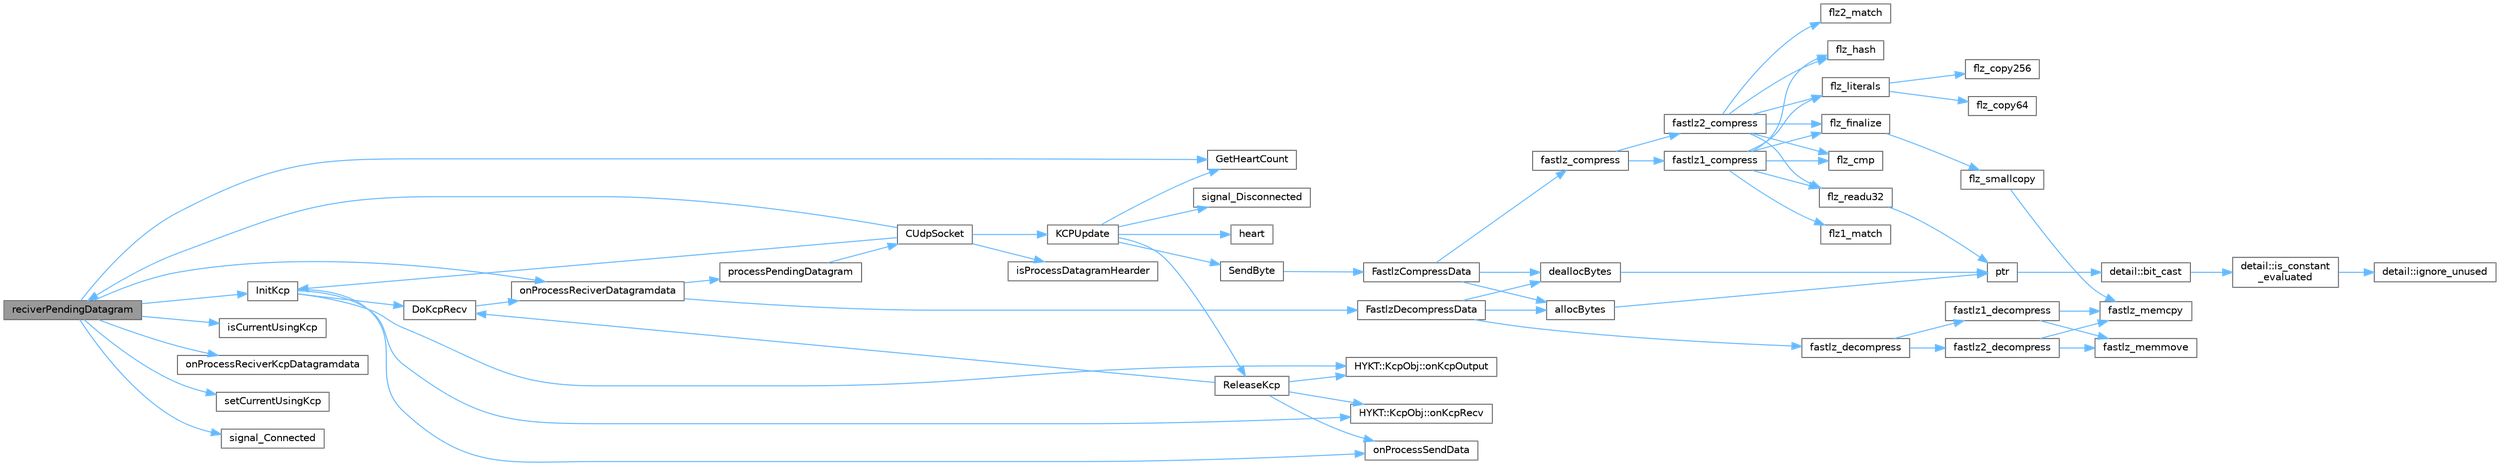 digraph "reciverPendingDatagram"
{
 // LATEX_PDF_SIZE
  bgcolor="transparent";
  edge [fontname=Helvetica,fontsize=10,labelfontname=Helvetica,labelfontsize=10];
  node [fontname=Helvetica,fontsize=10,shape=box,height=0.2,width=0.4];
  rankdir="LR";
  Node1 [id="Node000001",label="reciverPendingDatagram",height=0.2,width=0.4,color="gray40", fillcolor="grey60", style="filled", fontcolor="black",tooltip=" "];
  Node1 -> Node2 [id="edge1_Node000001_Node000002",color="steelblue1",style="solid",tooltip=" "];
  Node2 [id="Node000002",label="GetHeartCount",height=0.2,width=0.4,color="grey40", fillcolor="white", style="filled",URL="$class_c_udp_socket.html#a2c4327ba0c99cf506f89461cdf06737f",tooltip="得到当前心跳计数"];
  Node1 -> Node3 [id="edge2_Node000001_Node000003",color="steelblue1",style="solid",tooltip=" "];
  Node3 [id="Node000003",label="InitKcp",height=0.2,width=0.4,color="grey40", fillcolor="white", style="filled",URL="$class_c_udp_socket.html#a893c83c649c1595b0027d14a705ef992",tooltip="初始Kcp"];
  Node3 -> Node4 [id="edge3_Node000003_Node000004",color="steelblue1",style="solid",tooltip=" "];
  Node4 [id="Node000004",label="DoKcpRecv",height=0.2,width=0.4,color="grey40", fillcolor="white", style="filled",URL="$class_c_udp_socket.html#a235c0d71fb7596cf053147501ee3b865",tooltip="kcp转换后消息处理"];
  Node4 -> Node5 [id="edge4_Node000004_Node000005",color="steelblue1",style="solid",tooltip=" "];
  Node5 [id="Node000005",label="onProcessReciverDatagramdata",height=0.2,width=0.4,color="grey40", fillcolor="white", style="filled",URL="$class_c_udp_socket.html#a0d607b7e6a1c94cc87f8e8a4acc50a33",tooltip="处理接收到的报文"];
  Node5 -> Node6 [id="edge5_Node000005_Node000006",color="steelblue1",style="solid",tooltip=" "];
  Node6 [id="Node000006",label="FastlzDecompressData",height=0.2,width=0.4,color="grey40", fillcolor="white", style="filled",URL="$common_8cpp.html#a4a392b934d85ed54106c471cad69665d",tooltip="fastlz 解压数据。"];
  Node6 -> Node7 [id="edge6_Node000006_Node000007",color="steelblue1",style="solid",tooltip=" "];
  Node7 [id="Node000007",label="allocBytes",height=0.2,width=0.4,color="grey40", fillcolor="white", style="filled",URL="$_ned_allocator_impl_8cpp.html#af15278d7a4bba22072363abe7b04fb1e",tooltip="分配指定大小的内存"];
  Node7 -> Node8 [id="edge7_Node000007_Node000008",color="steelblue1",style="solid",tooltip=" "];
  Node8 [id="Node000008",label="ptr",height=0.2,width=0.4,color="grey40", fillcolor="white", style="filled",URL="$format_8h.html#adb6e274f8eb0b74b2865215e1b49c535",tooltip="Converts p to const void* for pointer formatting."];
  Node8 -> Node9 [id="edge8_Node000008_Node000009",color="steelblue1",style="solid",tooltip=" "];
  Node9 [id="Node000009",label="detail::bit_cast",height=0.2,width=0.4,color="grey40", fillcolor="white", style="filled",URL="$namespacedetail.html#a68cc0da968a823f01db50bc3958c996a",tooltip=" "];
  Node9 -> Node10 [id="edge9_Node000009_Node000010",color="steelblue1",style="solid",tooltip=" "];
  Node10 [id="Node000010",label="detail::is_constant\l_evaluated",height=0.2,width=0.4,color="grey40", fillcolor="white", style="filled",URL="$namespacedetail.html#aa88c553e0935b1aa6f21ac8045cf2335",tooltip=" "];
  Node10 -> Node11 [id="edge10_Node000010_Node000011",color="steelblue1",style="solid",tooltip=" "];
  Node11 [id="Node000011",label="detail::ignore_unused",height=0.2,width=0.4,color="grey40", fillcolor="white", style="filled",URL="$namespacedetail.html#a039aa82d5bc3557c97ae98da6aec04ce",tooltip=" "];
  Node6 -> Node12 [id="edge11_Node000006_Node000012",color="steelblue1",style="solid",tooltip=" "];
  Node12 [id="Node000012",label="deallocBytes",height=0.2,width=0.4,color="grey40", fillcolor="white", style="filled",URL="$_ned_allocator_impl_8cpp.html#a394ed5305e19853a8aa9203cdea51dd7",tooltip="释放内存"];
  Node12 -> Node8 [id="edge12_Node000012_Node000008",color="steelblue1",style="solid",tooltip=" "];
  Node6 -> Node13 [id="edge13_Node000006_Node000013",color="steelblue1",style="solid",tooltip=" "];
  Node13 [id="Node000013",label="fastlz_decompress",height=0.2,width=0.4,color="grey40", fillcolor="white", style="filled",URL="$fastlz_8c.html#a6cce72f3099f53d0cc244162180166b3",tooltip="通用解压缩函数"];
  Node13 -> Node14 [id="edge14_Node000013_Node000014",color="steelblue1",style="solid",tooltip=" "];
  Node14 [id="Node000014",label="fastlz1_decompress",height=0.2,width=0.4,color="grey40", fillcolor="white", style="filled",URL="$fastlz_8c.html#a5ae23e2c48377d079b775e6987518099",tooltip="级别 1 解压缩实现"];
  Node14 -> Node15 [id="edge15_Node000014_Node000015",color="steelblue1",style="solid",tooltip=" "];
  Node15 [id="Node000015",label="fastlz_memcpy",height=0.2,width=0.4,color="grey40", fillcolor="white", style="filled",URL="$fastlz_8c.html#a95d18238c9acb9ac4e0748cb7a14527f",tooltip="内存复制函数"];
  Node14 -> Node16 [id="edge16_Node000014_Node000016",color="steelblue1",style="solid",tooltip=" "];
  Node16 [id="Node000016",label="fastlz_memmove",height=0.2,width=0.4,color="grey40", fillcolor="white", style="filled",URL="$fastlz_8c.html#a5e118747cf5e94edea9db2538d4d2fb6",tooltip="自定义内存移动函数"];
  Node13 -> Node17 [id="edge17_Node000013_Node000017",color="steelblue1",style="solid",tooltip=" "];
  Node17 [id="Node000017",label="fastlz2_decompress",height=0.2,width=0.4,color="grey40", fillcolor="white", style="filled",URL="$fastlz_8c.html#a966be4548712ef5cac9708929f199976",tooltip="级别 2 解压缩实现"];
  Node17 -> Node15 [id="edge18_Node000017_Node000015",color="steelblue1",style="solid",tooltip=" "];
  Node17 -> Node16 [id="edge19_Node000017_Node000016",color="steelblue1",style="solid",tooltip=" "];
  Node5 -> Node18 [id="edge20_Node000005_Node000018",color="steelblue1",style="solid",tooltip=" "];
  Node18 [id="Node000018",label="processPendingDatagram",height=0.2,width=0.4,color="grey40", fillcolor="white", style="filled",URL="$class_c_udp_socket.html#a643a52e771c46331915a2a817f8daefe",tooltip="处理接收到的消息"];
  Node18 -> Node19 [id="edge21_Node000018_Node000019",color="steelblue1",style="solid",tooltip=" "];
  Node19 [id="Node000019",label="CUdpSocket",height=0.2,width=0.4,color="grey40", fillcolor="white", style="filled",URL="$class_c_udp_socket.html#a10b374e4c9a9fc55d3193dec04ecb77a",tooltip="CUdpSocket::CUdpSocket"];
  Node19 -> Node3 [id="edge22_Node000019_Node000003",color="steelblue1",style="solid",tooltip=" "];
  Node19 -> Node20 [id="edge23_Node000019_Node000020",color="steelblue1",style="solid",tooltip=" "];
  Node20 [id="Node000020",label="isProcessDatagramHearder",height=0.2,width=0.4,color="grey40", fillcolor="white", style="filled",URL="$class_c_udp_socket.html#ac52372bf42443a554ca3ef371f817743",tooltip="得到一个信息是否处理完成"];
  Node19 -> Node21 [id="edge24_Node000019_Node000021",color="steelblue1",style="solid",tooltip=" "];
  Node21 [id="Node000021",label="KCPUpdate",height=0.2,width=0.4,color="grey40", fillcolor="white", style="filled",URL="$class_c_udp_socket.html#a13640ae10c35f12a456274c76e452fe9",tooltip=" "];
  Node21 -> Node2 [id="edge25_Node000021_Node000002",color="steelblue1",style="solid",tooltip=" "];
  Node21 -> Node22 [id="edge26_Node000021_Node000022",color="steelblue1",style="solid",tooltip=" "];
  Node22 [id="Node000022",label="heart",height=0.2,width=0.4,color="grey40", fillcolor="white", style="filled",URL="$class_c_udp_socket.html#a6145ba82911306580ae61d2b8044c512",tooltip="心跳计数"];
  Node21 -> Node23 [id="edge27_Node000021_Node000023",color="steelblue1",style="solid",tooltip=" "];
  Node23 [id="Node000023",label="ReleaseKcp",height=0.2,width=0.4,color="grey40", fillcolor="white", style="filled",URL="$class_c_udp_socket.html#aca586d38fa713cb0e8ac286b0b772e27",tooltip="释放Kcp"];
  Node23 -> Node4 [id="edge28_Node000023_Node000004",color="steelblue1",style="solid",tooltip=" "];
  Node23 -> Node24 [id="edge29_Node000023_Node000024",color="steelblue1",style="solid",tooltip=" "];
  Node24 [id="Node000024",label="HYKT::KcpObj::onKcpOutput",height=0.2,width=0.4,color="grey40", fillcolor="white", style="filled",URL="$class_h_y_k_t_1_1_kcp_obj.html#a4afabda74d00710ab2dbd9e141d36a7a",tooltip=" "];
  Node23 -> Node25 [id="edge30_Node000023_Node000025",color="steelblue1",style="solid",tooltip=" "];
  Node25 [id="Node000025",label="HYKT::KcpObj::onKcpRecv",height=0.2,width=0.4,color="grey40", fillcolor="white", style="filled",URL="$class_h_y_k_t_1_1_kcp_obj.html#ae6945bcd24f14c7c0e9667d8a7d5a396",tooltip=" "];
  Node23 -> Node26 [id="edge31_Node000023_Node000026",color="steelblue1",style="solid",tooltip=" "];
  Node26 [id="Node000026",label="onProcessSendData",height=0.2,width=0.4,color="grey40", fillcolor="white", style="filled",URL="$class_c_udp_socket.html#a09daa5dc8dd0e303411d308a2d676281",tooltip="处理发送报文"];
  Node21 -> Node27 [id="edge32_Node000021_Node000027",color="steelblue1",style="solid",tooltip=" "];
  Node27 [id="Node000027",label="SendByte",height=0.2,width=0.4,color="grey40", fillcolor="white", style="filled",URL="$class_c_udp_socket.html#a3e1a099823c321147e806486b8b5ace0",tooltip="发送报文(正常)"];
  Node27 -> Node28 [id="edge33_Node000027_Node000028",color="steelblue1",style="solid",tooltip=" "];
  Node28 [id="Node000028",label="FastlzCompressData",height=0.2,width=0.4,color="grey40", fillcolor="white", style="filled",URL="$common_8cpp.html#a18f079fdf22e51b397aecbc9b760de21",tooltip="fastlz 压缩数据。"];
  Node28 -> Node7 [id="edge34_Node000028_Node000007",color="steelblue1",style="solid",tooltip=" "];
  Node28 -> Node12 [id="edge35_Node000028_Node000012",color="steelblue1",style="solid",tooltip=" "];
  Node28 -> Node29 [id="edge36_Node000028_Node000029",color="steelblue1",style="solid",tooltip=" "];
  Node29 [id="Node000029",label="fastlz_compress",height=0.2,width=0.4,color="grey40", fillcolor="white", style="filled",URL="$fastlz_8c.html#aa8b12c16f2514c6cd2a6748a9d6bce4d",tooltip="通用压缩函数"];
  Node29 -> Node30 [id="edge37_Node000029_Node000030",color="steelblue1",style="solid",tooltip=" "];
  Node30 [id="Node000030",label="fastlz1_compress",height=0.2,width=0.4,color="grey40", fillcolor="white", style="filled",URL="$fastlz_8c.html#a1f149a66a870832b28adbd7a3e0464e3",tooltip="级别 1 压缩实现"];
  Node30 -> Node31 [id="edge38_Node000030_Node000031",color="steelblue1",style="solid",tooltip=" "];
  Node31 [id="Node000031",label="flz1_match",height=0.2,width=0.4,color="grey40", fillcolor="white", style="filled",URL="$fastlz_8c.html#ae3fa1b75c06606b5876ae53a208b0869",tooltip="级别 1 压缩的匹配编码"];
  Node30 -> Node32 [id="edge39_Node000030_Node000032",color="steelblue1",style="solid",tooltip=" "];
  Node32 [id="Node000032",label="flz_cmp",height=0.2,width=0.4,color="grey40", fillcolor="white", style="filled",URL="$fastlz_8c.html#a4734cddbda700701b928ea1c9462a280",tooltip="比较两个数据块"];
  Node30 -> Node33 [id="edge40_Node000030_Node000033",color="steelblue1",style="solid",tooltip=" "];
  Node33 [id="Node000033",label="flz_finalize",height=0.2,width=0.4,color="grey40", fillcolor="white", style="filled",URL="$fastlz_8c.html#aad3ee3ccbad499327027d24ea6140169",tooltip="最终字面量处理"];
  Node33 -> Node34 [id="edge41_Node000033_Node000034",color="steelblue1",style="solid",tooltip=" "];
  Node34 [id="Node000034",label="flz_smallcopy",height=0.2,width=0.4,color="grey40", fillcolor="white", style="filled",URL="$fastlz_8c.html#a741b9a31afd0f8c4a7d1409952d7497a",tooltip="小块数据复制"];
  Node34 -> Node15 [id="edge42_Node000034_Node000015",color="steelblue1",style="solid",tooltip=" "];
  Node30 -> Node35 [id="edge43_Node000030_Node000035",color="steelblue1",style="solid",tooltip=" "];
  Node35 [id="Node000035",label="flz_hash",height=0.2,width=0.4,color="grey40", fillcolor="white", style="filled",URL="$fastlz_8c.html#a68cbcb6b0d615ae53e2303a4a9b5ab70",tooltip="计算哈希值"];
  Node30 -> Node36 [id="edge44_Node000030_Node000036",color="steelblue1",style="solid",tooltip=" "];
  Node36 [id="Node000036",label="flz_literals",height=0.2,width=0.4,color="grey40", fillcolor="white", style="filled",URL="$fastlz_8c.html#a154d7b313ffcf534c30642f0af6d4641",tooltip="处理字面量数据"];
  Node36 -> Node37 [id="edge45_Node000036_Node000037",color="steelblue1",style="solid",tooltip=" "];
  Node37 [id="Node000037",label="flz_copy256",height=0.2,width=0.4,color="grey40", fillcolor="white", style="filled",URL="$fastlz_8c.html#a9f138722d5b4cca13b3dace840c7c458",tooltip="复制 256 位数据块"];
  Node36 -> Node38 [id="edge46_Node000036_Node000038",color="steelblue1",style="solid",tooltip=" "];
  Node38 [id="Node000038",label="flz_copy64",height=0.2,width=0.4,color="grey40", fillcolor="white", style="filled",URL="$fastlz_8c.html#a468c19b0a79f2f5c072cf17c5cc969a3",tooltip="复制 64 位数据块"];
  Node30 -> Node39 [id="edge47_Node000030_Node000039",color="steelblue1",style="solid",tooltip=" "];
  Node39 [id="Node000039",label="flz_readu32",height=0.2,width=0.4,color="grey40", fillcolor="white", style="filled",URL="$fastlz_8c.html#a840ac800deb7c00f2994ef2663819817",tooltip="读取 32 位无符号整数"];
  Node39 -> Node8 [id="edge48_Node000039_Node000008",color="steelblue1",style="solid",tooltip=" "];
  Node29 -> Node40 [id="edge49_Node000029_Node000040",color="steelblue1",style="solid",tooltip=" "];
  Node40 [id="Node000040",label="fastlz2_compress",height=0.2,width=0.4,color="grey40", fillcolor="white", style="filled",URL="$fastlz_8c.html#a06ae67595a80640a59169dfa4a5c8b44",tooltip="级别 2 压缩实现"];
  Node40 -> Node41 [id="edge50_Node000040_Node000041",color="steelblue1",style="solid",tooltip=" "];
  Node41 [id="Node000041",label="flz2_match",height=0.2,width=0.4,color="grey40", fillcolor="white", style="filled",URL="$fastlz_8c.html#a08ac84ecce13045966548dcfd8af87a9",tooltip="级别 2 压缩的匹配编码"];
  Node40 -> Node32 [id="edge51_Node000040_Node000032",color="steelblue1",style="solid",tooltip=" "];
  Node40 -> Node33 [id="edge52_Node000040_Node000033",color="steelblue1",style="solid",tooltip=" "];
  Node40 -> Node35 [id="edge53_Node000040_Node000035",color="steelblue1",style="solid",tooltip=" "];
  Node40 -> Node36 [id="edge54_Node000040_Node000036",color="steelblue1",style="solid",tooltip=" "];
  Node40 -> Node39 [id="edge55_Node000040_Node000039",color="steelblue1",style="solid",tooltip=" "];
  Node21 -> Node42 [id="edge56_Node000021_Node000042",color="steelblue1",style="solid",tooltip=" "];
  Node42 [id="Node000042",label="signal_Disconnected",height=0.2,width=0.4,color="grey40", fillcolor="white", style="filled",URL="$class_c_udp_socket.html#adec7532862d9d9fde62c8f2e19595a15",tooltip="处理连接断掉"];
  Node19 -> Node1 [id="edge57_Node000019_Node000001",color="steelblue1",style="solid",tooltip=" "];
  Node3 -> Node24 [id="edge58_Node000003_Node000024",color="steelblue1",style="solid",tooltip=" "];
  Node3 -> Node25 [id="edge59_Node000003_Node000025",color="steelblue1",style="solid",tooltip=" "];
  Node3 -> Node26 [id="edge60_Node000003_Node000026",color="steelblue1",style="solid",tooltip=" "];
  Node1 -> Node43 [id="edge61_Node000001_Node000043",color="steelblue1",style="solid",tooltip=" "];
  Node43 [id="Node000043",label="isCurrentUsingKcp",height=0.2,width=0.4,color="grey40", fillcolor="white", style="filled",URL="$class_c_udp_socket.html#adc39678794f4673e111a2dc8c23b885b",tooltip="得到当前是否使用kcp"];
  Node1 -> Node5 [id="edge62_Node000001_Node000005",color="steelblue1",style="solid",tooltip=" "];
  Node1 -> Node44 [id="edge63_Node000001_Node000044",color="steelblue1",style="solid",tooltip=" "];
  Node44 [id="Node000044",label="onProcessReciverKcpDatagramdata",height=0.2,width=0.4,color="grey40", fillcolor="white", style="filled",URL="$class_c_udp_socket.html#aa2631ed02805f624d45dd1eb4cbf9545",tooltip="kcp处理接收到的报文"];
  Node1 -> Node45 [id="edge64_Node000001_Node000045",color="steelblue1",style="solid",tooltip=" "];
  Node45 [id="Node000045",label="setCurrentUsingKcp",height=0.2,width=0.4,color="grey40", fillcolor="white", style="filled",URL="$class_c_udp_socket.html#a57390bbbe6e3e9445a2f2c8d753c8643",tooltip="设置当前是否使用KCP"];
  Node1 -> Node46 [id="edge65_Node000001_Node000046",color="steelblue1",style="solid",tooltip=" "];
  Node46 [id="Node000046",label="signal_Connected",height=0.2,width=0.4,color="grey40", fillcolor="white", style="filled",URL="$class_c_udp_socket.html#a0e525392b5eaf4b32414abf70c4d655a",tooltip="处理连接成功"];
}
